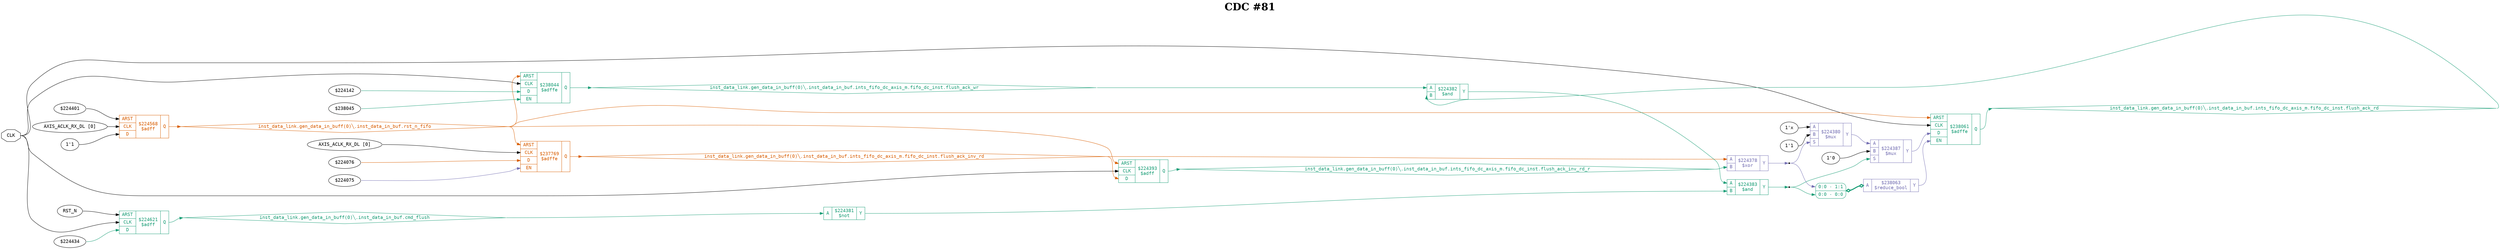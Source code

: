 digraph "spacefibre_light_top" {
label=<<b>CDC #81</b>>;
labelloc="t"
fontsize="30"
node ["fontname"="Courier"]
edge ["fontname"="Courier"]
rankdir="LR";
remincross=true;
n8 [ shape=octagon, label="CLK", color="black", fontcolor="black", href="/src/ip_spacefibre_light_top/spacefibre_light_top.vhd#45" ];
n9 [ shape=diamond, label="inst_data_link.gen_data_in_buff(0)&#9586;.inst_data_in_buf.cmd_flush", colorscheme="dark28", color="1", fontcolor="1", href="/src/module_data_link/data_in_buf.vhd#121" ];
n10 [ shape=diamond, label="inst_data_link.gen_data_in_buff(0)&#9586;.inst_data_in_buf.ints_fifo_dc_axis_m.fifo_dc_inst.flush_ack_inv_rd", colorscheme="dark28", color="2", fontcolor="2", href="/src/ip/fifo_dc/fifo_dc.vhd#117" ];
n11 [ shape=diamond, label="inst_data_link.gen_data_in_buff(0)&#9586;.inst_data_in_buf.ints_fifo_dc_axis_m.fifo_dc_inst.flush_ack_inv_rd_r", colorscheme="dark28", color="1", fontcolor="1", href="/src/ip/fifo_dc/fifo_dc.vhd#118" ];
n12 [ shape=diamond, label="inst_data_link.gen_data_in_buff(0)&#9586;.inst_data_in_buf.ints_fifo_dc_axis_m.fifo_dc_inst.flush_ack_rd", colorscheme="dark28", color="1", fontcolor="1", href="/src/ip/fifo_dc/fifo_dc.vhd#120" ];
n13 [ shape=diamond, label="inst_data_link.gen_data_in_buff(0)&#9586;.inst_data_in_buf.ints_fifo_dc_axis_m.fifo_dc_inst.flush_ack_wr", colorscheme="dark28", color="1", fontcolor="1", href="/src/ip/fifo_dc/fifo_dc.vhd#119" ];
n14 [ shape=diamond, label="inst_data_link.gen_data_in_buff(0)&#9586;.inst_data_in_buf.rst_n_fifo", colorscheme="dark28", color="2", fontcolor="2", href="/src/module_data_link/data_in_buf.vhd#142" ];
{ rank="source"; n8;}
{ rank="sink";}
v0 [ label="AXIS_ACLK_RX_DL [0]" ];
v1 [ label="$224076" ];
v2 [ label="$224075" ];
c19 [ shape=record, label="{{<p15> ARST|<p8> CLK|<p16> D|<p17> EN}|$237769\n$adffe|{<p18> Q}}", colorscheme="dark28", color="2", fontcolor="2" , href="/src/ip/fifo_dc/fifo_dc.vhd#321"  ];
v3 [ label="$224142" ];
v4 [ label="$238045" ];
c20 [ shape=record, label="{{<p15> ARST|<p8> CLK|<p16> D|<p17> EN}|$238044\n$adffe|{<p18> Q}}", colorscheme="dark28", color="1", fontcolor="1" , href="/src/ip/fifo_dc/fifo_dc.vhd#440"  ];
c21 [ shape=record, label="{{<p15> ARST|<p8> CLK|<p16> D|<p17> EN}|$238061\n$adffe|{<p18> Q}}", colorscheme="dark28", color="1", fontcolor="1" , href="/src/ip/fifo_dc/fifo_dc.vhd#440"  ];
c24 [ shape=record, label="{{<p22> A}|$238063\n$reduce_bool|{<p23> Y}}", colorscheme="dark28", color="3", fontcolor="3" ];
x5 [ shape=record, style=rounded, label="<s1> 0:0 - 1:1 |<s0> 0:0 - 0:0 ", colorscheme="dark28", color="1", fontcolor="1" ];
x5:e -> c24:p22:w [arrowhead=odiamond, arrowtail=odiamond, dir=both, colorscheme="dark28", color="1", fontcolor="1", style="setlinewidth(3)", label=""];
v6 [ label="RST_N" ];
v7 [ label="$224434" ];
c25 [ shape=record, label="{{<p15> ARST|<p8> CLK|<p16> D}|$224621\n$adff|{<p18> Q}}", colorscheme="dark28", color="1", fontcolor="1" , href="/src/module_data_link/data_in_buf.vhd#225"  ];
v8 [ label="$224401" ];
v9 [ label="AXIS_ACLK_RX_DL [0]" ];
v10 [ label="1'1" ];
c26 [ shape=record, label="{{<p15> ARST|<p8> CLK|<p16> D}|$224568\n$adff|{<p18> Q}}", colorscheme="dark28", color="2", fontcolor="2" , href="/src/module_data_link/data_in_buf.vhd#194"  ];
c27 [ shape=record, label="{{<p15> ARST|<p8> CLK|<p16> D}|$224393\n$adff|{<p18> Q}}", colorscheme="dark28", color="1", fontcolor="1" , href="/src/ip/fifo_dc/fifo_dc.vhd#440"  ];
c29 [ shape=record, label="{{<p22> A|<p28> B}|$224378\n$xor|{<p23> Y}}", colorscheme="dark28", color="3", fontcolor="3" , href="/src/ip/fifo_dc/fifo_dc.vhd#466"  ];
v11 [ label="1'x" ];
v12 [ label="1'1" ];
c31 [ shape=record, label="{{<p22> A|<p28> B|<p30> S}|$224380\n$mux|{<p23> Y}}", colorscheme="dark28", color="3", fontcolor="3" , href="/src/ip/fifo_dc/fifo_dc.vhd#466"  ];
c32 [ shape=record, label="{{<p22> A}|$224381\n$not|{<p23> Y}}", colorscheme="dark28", color="1", fontcolor="1" , href="/src/ip/fifo_dc/fifo_dc.vhd#471"  ];
c33 [ shape=record, label="{{<p22> A|<p28> B}|$224382\n$and|{<p23> Y}}", colorscheme="dark28", color="1", fontcolor="1" , href="/src/ip/fifo_dc/fifo_dc.vhd#471"  ];
c34 [ shape=record, label="{{<p22> A|<p28> B}|$224383\n$and|{<p23> Y}}", colorscheme="dark28", color="1", fontcolor="1" , href="/src/ip/fifo_dc/fifo_dc.vhd#471"  ];
v13 [ label="1'0" ];
c35 [ shape=record, label="{{<p22> A|<p28> B|<p30> S}|$224387\n$mux|{<p23> Y}}", colorscheme="dark28", color="3", fontcolor="3" , href="/src/ip/fifo_dc/fifo_dc.vhd#471"  ];
c24:p23:e -> c21:p17:w [colorscheme="dark28", color="3", fontcolor="3", label=""];
c19:p18:e -> n10:w [colorscheme="dark28", color="2", fontcolor="2", label=""];
n10:e -> c27:p16:w [colorscheme="dark28", color="2", fontcolor="2", label=""];
n10:e -> c29:p22:w [colorscheme="dark28", color="2", fontcolor="2", label=""];
c27:p18:e -> n11:w [colorscheme="dark28", color="1", fontcolor="1", label=""];
n11:e -> c29:p28:w [colorscheme="dark28", color="1", fontcolor="1", label=""];
c21:p18:e -> n12:w [colorscheme="dark28", color="1", fontcolor="1", label=""];
n12:e -> c33:p28:w [colorscheme="dark28", color="1", fontcolor="1", label=""];
c20:p18:e -> n13:w [colorscheme="dark28", color="1", fontcolor="1", label=""];
n13:e -> c33:p22:w [colorscheme="dark28", color="1", fontcolor="1", label=""];
c26:p18:e -> n14:w [colorscheme="dark28", color="2", fontcolor="2", label=""];
n14:e -> c19:p15:w [colorscheme="dark28", color="2", fontcolor="2", label=""];
n14:e -> c20:p15:w [colorscheme="dark28", color="2", fontcolor="2", label=""];
n14:e -> c21:p15:w [colorscheme="dark28", color="2", fontcolor="2", label=""];
n14:e -> c27:p15:w [colorscheme="dark28", color="2", fontcolor="2", label=""];
n2 [ shape=point ];
c29:p23:e -> n2:w [colorscheme="dark28", color="3", fontcolor="3", label=""];
n2:e -> c31:p30:w [colorscheme="dark28", color="3", fontcolor="3", label=""];
n2:e -> x5:s1:w [colorscheme="dark28", color="3", fontcolor="3", label=""];
c31:p23:e -> c35:p22:w [colorscheme="dark28", color="3", fontcolor="3", label=""];
c32:p23:e -> c34:p28:w [colorscheme="dark28", color="1", fontcolor="1", label=""];
c33:p23:e -> c34:p22:w [colorscheme="dark28", color="1", fontcolor="1", label=""];
n6 [ shape=point ];
c34:p23:e -> n6:w [colorscheme="dark28", color="1", fontcolor="1", label=""];
n6:e -> c35:p30:w [colorscheme="dark28", color="1", fontcolor="1", label=""];
n6:e -> x5:s0:w [colorscheme="dark28", color="1", fontcolor="1", label=""];
c35:p23:e -> c21:p16:w [colorscheme="dark28", color="3", fontcolor="3", label=""];
n8:e -> c20:p8:w [color="black", fontcolor="black", label=""];
n8:e -> c21:p8:w [color="black", fontcolor="black", label=""];
n8:e -> c25:p8:w [color="black", fontcolor="black", label=""];
n8:e -> c27:p8:w [color="black", fontcolor="black", label=""];
c25:p18:e -> n9:w [colorscheme="dark28", color="1", fontcolor="1", label=""];
n9:e -> c32:p22:w [colorscheme="dark28", color="1", fontcolor="1", label=""];
v0:e -> c19:p8:w [color="black", fontcolor="black", label=""];
v1:e -> c19:p16:w [colorscheme="dark28", color="2", fontcolor="2", label=""];
v10:e -> c26:p16:w [color="black", fontcolor="black", label=""];
v11:e -> c31:p22:w [color="black", fontcolor="black", label=""];
v12:e -> c31:p28:w [color="black", fontcolor="black", label=""];
v13:e -> c35:p28:w [color="black", fontcolor="black", label=""];
v2:e -> c19:p17:w [colorscheme="dark28", color="3", fontcolor="3", label=""];
v3:e -> c20:p16:w [colorscheme="dark28", color="1", fontcolor="1", label=""];
v4:e -> c20:p17:w [colorscheme="dark28", color="1", fontcolor="1", label=""];
v6:e -> c25:p15:w [color="black", fontcolor="black", label=""];
v7:e -> c25:p16:w [colorscheme="dark28", color="1", fontcolor="1", label=""];
v8:e -> c26:p15:w [color="black", fontcolor="black", label=""];
v9:e -> c26:p8:w [color="black", fontcolor="black", label=""];
}
